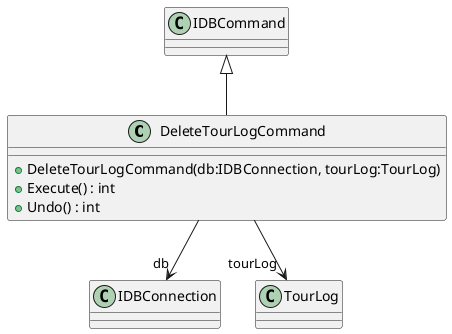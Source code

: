 @startuml
class DeleteTourLogCommand {
    + DeleteTourLogCommand(db:IDBConnection, tourLog:TourLog)
    + Execute() : int
    + Undo() : int
}
IDBCommand <|-- DeleteTourLogCommand
DeleteTourLogCommand --> "db" IDBConnection
DeleteTourLogCommand --> "tourLog" TourLog
@enduml
